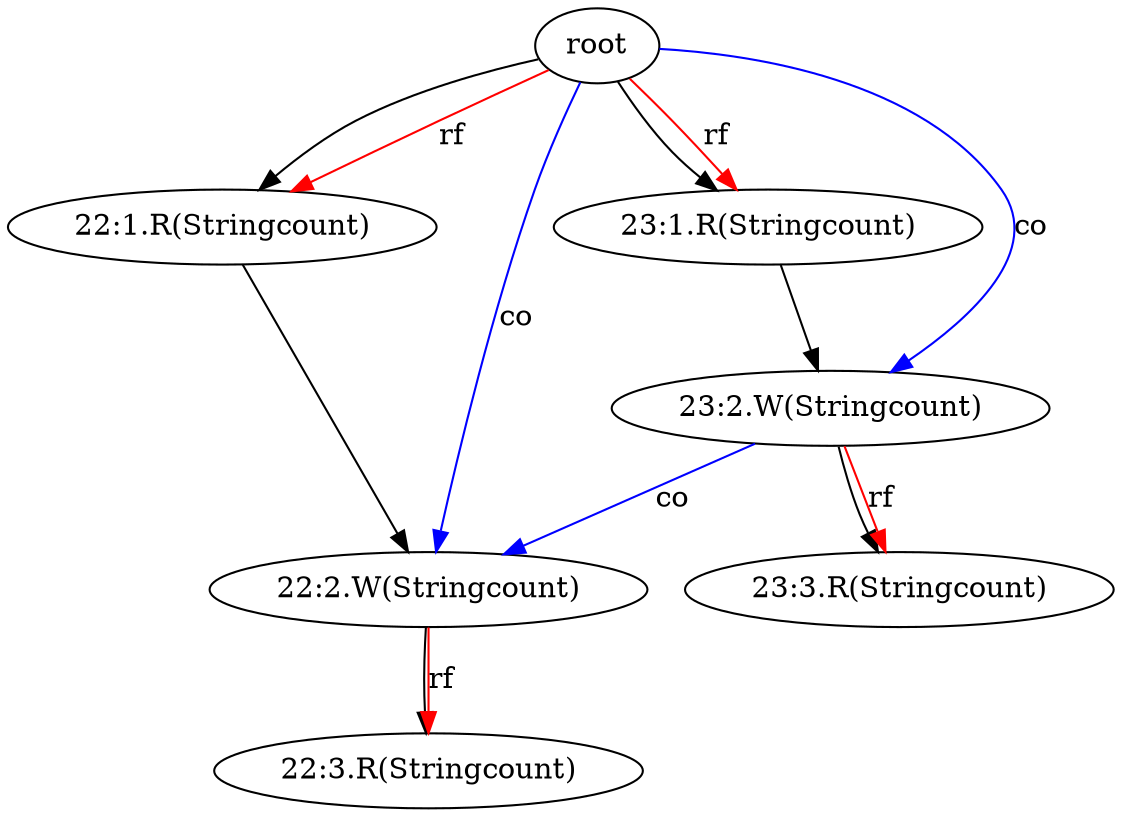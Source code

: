 digraph {
221 [label="22:1.R(Stringcount)"]
root -> 221;
root -> 221[color=red, label="rf"];
231 [label="23:1.R(Stringcount)"]
root -> 231;
root -> 231[color=red, label="rf"];
222 [label="22:2.W(Stringcount)"]
221 -> 222;
223 [label="22:3.R(Stringcount)"]
222 -> 223;
222 -> 223[color=red, label="rf"];
232 [label="23:2.W(Stringcount)"]
231 -> 232;
233 [label="23:3.R(Stringcount)"]
232 -> 233;
232 -> 233[color=red, label="rf"];
root -> 222[color=blue, label="co"];
root -> 232[color=blue, label="co"];
232 -> 222[color=blue, label="co"];
}